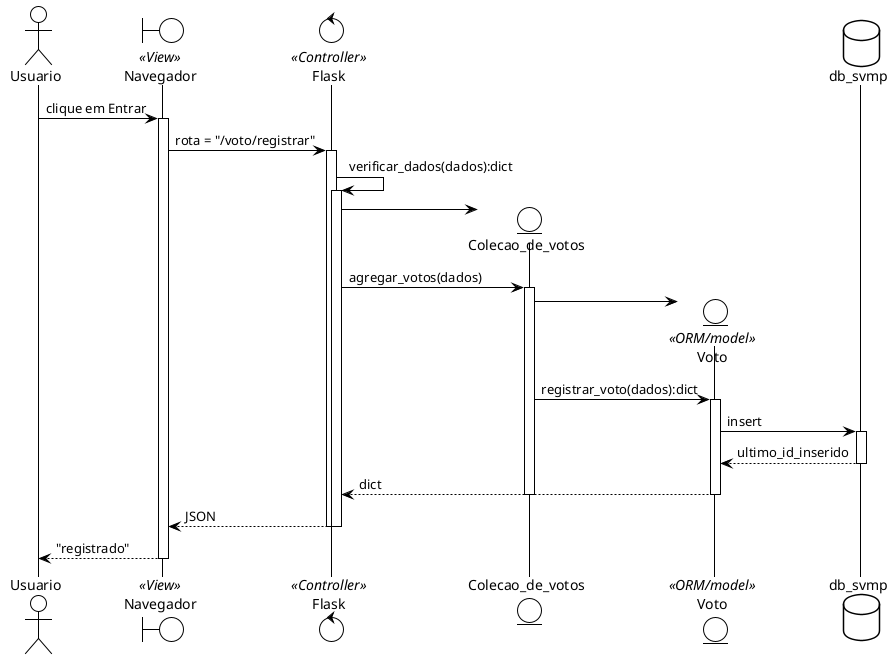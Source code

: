 @startuml
!theme plain
actor Usuario as j
boundary Navegador as br <<View>>
control Flask as fl <<Controller>>
entity Colecao_de_votos as cv
entity Voto <<ORM/model>>
database db_svmp as tb

j -> br : clique em Entrar
activate br
br -> fl : rota = "/voto/registrar"
activate fl
fl -> fl : verificar_dados(dados):dict
activate fl
fl -> cv **
fl -> cv : agregar_votos(dados)
activate cv
cv -> Voto **
cv -> Voto : registrar_voto(dados):dict
activate Voto
Voto -> tb : insert
activate tb
tb --> Voto : ultimo_id_inserido
deactivate
Voto --> fl : dict
deactivate
deactivate

fl --> br : JSON
deactivate fl
deactivate fl
br --> j : "registrado"
deactivate br

@enduml